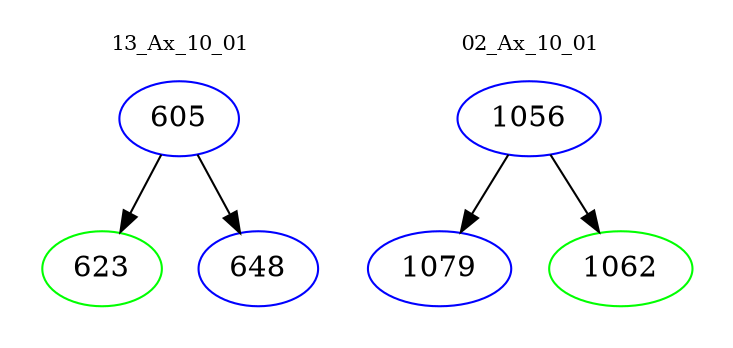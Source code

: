digraph{
subgraph cluster_0 {
color = white
label = "13_Ax_10_01";
fontsize=10;
T0_605 [label="605", color="blue"]
T0_605 -> T0_623 [color="black"]
T0_623 [label="623", color="green"]
T0_605 -> T0_648 [color="black"]
T0_648 [label="648", color="blue"]
}
subgraph cluster_1 {
color = white
label = "02_Ax_10_01";
fontsize=10;
T1_1056 [label="1056", color="blue"]
T1_1056 -> T1_1079 [color="black"]
T1_1079 [label="1079", color="blue"]
T1_1056 -> T1_1062 [color="black"]
T1_1062 [label="1062", color="green"]
}
}
